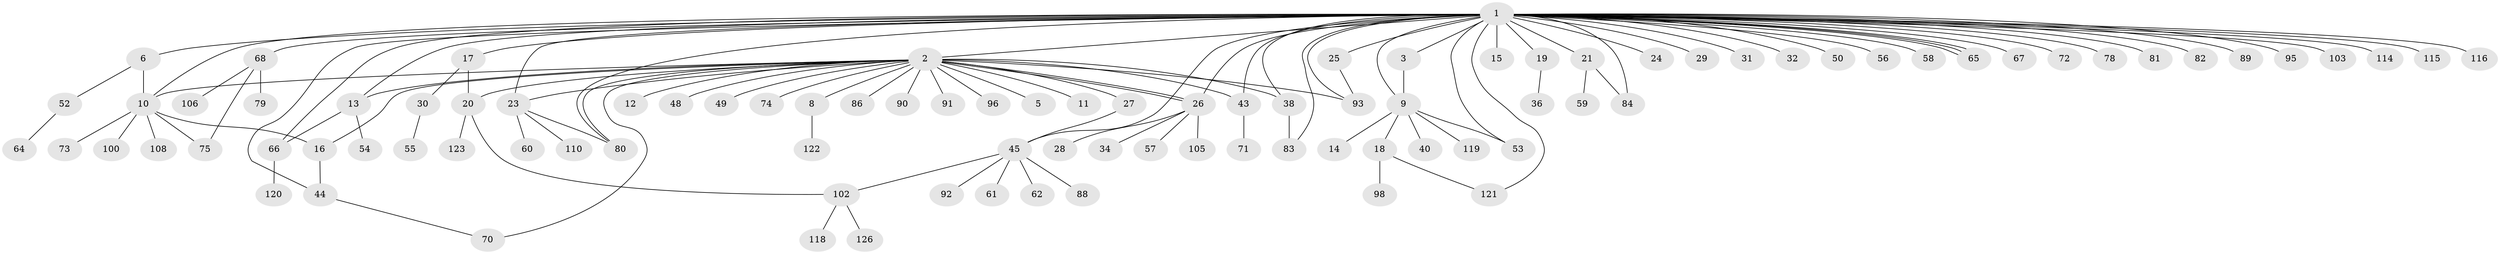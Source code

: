 // Generated by graph-tools (version 1.1) at 2025/23/03/03/25 07:23:51]
// undirected, 95 vertices, 121 edges
graph export_dot {
graph [start="1"]
  node [color=gray90,style=filled];
  1 [super="+7"];
  2 [super="+4"];
  3;
  5 [super="+33"];
  6 [super="+94"];
  8 [super="+113"];
  9 [super="+37"];
  10 [super="+63"];
  11;
  12;
  13 [super="+39"];
  14 [super="+42"];
  15;
  16 [super="+47"];
  17;
  18 [super="+22"];
  19 [super="+51"];
  20 [super="+111"];
  21;
  23 [super="+85"];
  24;
  25;
  26 [super="+35"];
  27;
  28 [super="+41"];
  29;
  30 [super="+76"];
  31;
  32;
  34;
  36;
  38 [super="+46"];
  40;
  43 [super="+97"];
  44 [super="+109"];
  45 [super="+69"];
  48 [super="+101"];
  49;
  50;
  52 [super="+99"];
  53;
  54;
  55;
  56;
  57;
  58;
  59;
  60 [super="+87"];
  61;
  62;
  64;
  65;
  66 [super="+125"];
  67;
  68;
  70;
  71;
  72;
  73 [super="+77"];
  74;
  75;
  78;
  79;
  80 [super="+112"];
  81;
  82;
  83;
  84 [super="+124"];
  86;
  88;
  89;
  90;
  91;
  92;
  93 [super="+117"];
  95;
  96;
  98 [super="+107"];
  100;
  102 [super="+104"];
  103;
  105;
  106;
  108;
  110;
  114;
  115;
  116;
  118;
  119;
  120;
  121;
  122;
  123;
  126;
  1 -- 2 [weight=4];
  1 -- 3;
  1 -- 6;
  1 -- 9 [weight=2];
  1 -- 10;
  1 -- 13;
  1 -- 15;
  1 -- 17;
  1 -- 19 [weight=2];
  1 -- 21;
  1 -- 24;
  1 -- 25;
  1 -- 26;
  1 -- 43;
  1 -- 45;
  1 -- 50;
  1 -- 58 [weight=2];
  1 -- 65;
  1 -- 65;
  1 -- 65;
  1 -- 68 [weight=2];
  1 -- 82;
  1 -- 95;
  1 -- 103;
  1 -- 114;
  1 -- 121;
  1 -- 66;
  1 -- 67;
  1 -- 72;
  1 -- 78;
  1 -- 81;
  1 -- 83;
  1 -- 84;
  1 -- 23;
  1 -- 89;
  1 -- 29;
  1 -- 31;
  1 -- 32;
  1 -- 115;
  1 -- 116;
  1 -- 53;
  1 -- 56;
  1 -- 80;
  1 -- 44;
  1 -- 93;
  1 -- 38;
  2 -- 5;
  2 -- 8;
  2 -- 10;
  2 -- 11;
  2 -- 12;
  2 -- 16;
  2 -- 20 [weight=2];
  2 -- 23;
  2 -- 26 [weight=2];
  2 -- 26;
  2 -- 27;
  2 -- 38;
  2 -- 43;
  2 -- 48;
  2 -- 49;
  2 -- 74;
  2 -- 86;
  2 -- 90;
  2 -- 93;
  2 -- 96;
  2 -- 80;
  2 -- 70;
  2 -- 91;
  2 -- 13;
  3 -- 9;
  6 -- 10;
  6 -- 52;
  8 -- 122;
  9 -- 14;
  9 -- 18;
  9 -- 40;
  9 -- 53;
  9 -- 119;
  10 -- 73;
  10 -- 75;
  10 -- 100;
  10 -- 108;
  10 -- 16;
  13 -- 54;
  13 -- 66;
  16 -- 44;
  17 -- 30;
  17 -- 20;
  18 -- 98;
  18 -- 121;
  19 -- 36;
  20 -- 102;
  20 -- 123;
  21 -- 59;
  21 -- 84;
  23 -- 60;
  23 -- 80;
  23 -- 110;
  25 -- 93;
  26 -- 28;
  26 -- 34;
  26 -- 57;
  26 -- 105;
  27 -- 45;
  30 -- 55;
  38 -- 83;
  43 -- 71;
  44 -- 70;
  45 -- 61;
  45 -- 62;
  45 -- 88;
  45 -- 92;
  45 -- 102;
  52 -- 64;
  66 -- 120;
  68 -- 75;
  68 -- 79;
  68 -- 106;
  102 -- 118;
  102 -- 126;
}
